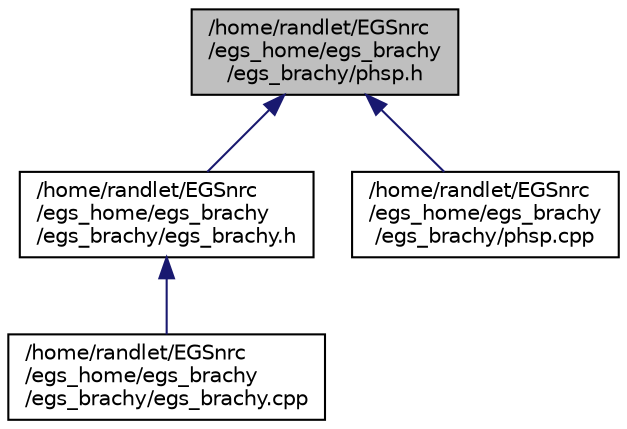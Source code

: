 digraph "/home/randlet/EGSnrc/egs_home/egs_brachy/egs_brachy/phsp.h"
{
  edge [fontname="Helvetica",fontsize="10",labelfontname="Helvetica",labelfontsize="10"];
  node [fontname="Helvetica",fontsize="10",shape=record];
  Node10 [label="/home/randlet/EGSnrc\l/egs_home/egs_brachy\l/egs_brachy/phsp.h",height=0.2,width=0.4,color="black", fillcolor="grey75", style="filled", fontcolor="black"];
  Node10 -> Node11 [dir="back",color="midnightblue",fontsize="10",style="solid",fontname="Helvetica"];
  Node11 [label="/home/randlet/EGSnrc\l/egs_home/egs_brachy\l/egs_brachy/egs_brachy.h",height=0.2,width=0.4,color="black", fillcolor="white", style="filled",URL="$egs__brachy_8h.html",tooltip="the main egs_brachy application header file "];
  Node11 -> Node12 [dir="back",color="midnightblue",fontsize="10",style="solid",fontname="Helvetica"];
  Node12 [label="/home/randlet/EGSnrc\l/egs_home/egs_brachy\l/egs_brachy/egs_brachy.cpp",height=0.2,width=0.4,color="black", fillcolor="white", style="filled",URL="$egs__brachy_8cpp.html",tooltip="the main egs_brachy application implementation file "];
  Node10 -> Node13 [dir="back",color="midnightblue",fontsize="10",style="solid",fontname="Helvetica"];
  Node13 [label="/home/randlet/EGSnrc\l/egs_home/egs_brachy\l/egs_brachy/phsp.cpp",height=0.2,width=0.4,color="black", fillcolor="white", style="filled",URL="$phsp_8cpp.html",tooltip="Implementation of the PHSPControl object. "];
}
